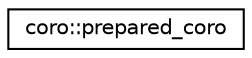 digraph "Graphical Class Hierarchy"
{
 // LATEX_PDF_SIZE
  edge [fontname="Helvetica",fontsize="10",labelfontname="Helvetica",labelfontsize="10"];
  node [fontname="Helvetica",fontsize="10",shape=record];
  rankdir="LR";
  Node0 [label="coro::prepared_coro",height=0.2,width=0.4,color="black", fillcolor="white", style="filled",URL="$classcoro_1_1prepared__coro.html",tooltip="contains prepared coroutine (prepared to run)"];
}
